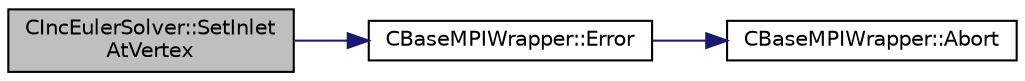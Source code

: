 digraph "CIncEulerSolver::SetInletAtVertex"
{
  edge [fontname="Helvetica",fontsize="10",labelfontname="Helvetica",labelfontsize="10"];
  node [fontname="Helvetica",fontsize="10",shape=record];
  rankdir="LR";
  Node1849 [label="CIncEulerSolver::SetInlet\lAtVertex",height=0.2,width=0.4,color="black", fillcolor="grey75", style="filled", fontcolor="black"];
  Node1849 -> Node1850 [color="midnightblue",fontsize="10",style="solid",fontname="Helvetica"];
  Node1850 [label="CBaseMPIWrapper::Error",height=0.2,width=0.4,color="black", fillcolor="white", style="filled",URL="$class_c_base_m_p_i_wrapper.html#a04457c47629bda56704e6a8804833eeb"];
  Node1850 -> Node1851 [color="midnightblue",fontsize="10",style="solid",fontname="Helvetica"];
  Node1851 [label="CBaseMPIWrapper::Abort",height=0.2,width=0.4,color="black", fillcolor="white", style="filled",URL="$class_c_base_m_p_i_wrapper.html#a21ef5681e2acb532d345e9bab173ef07"];
}

